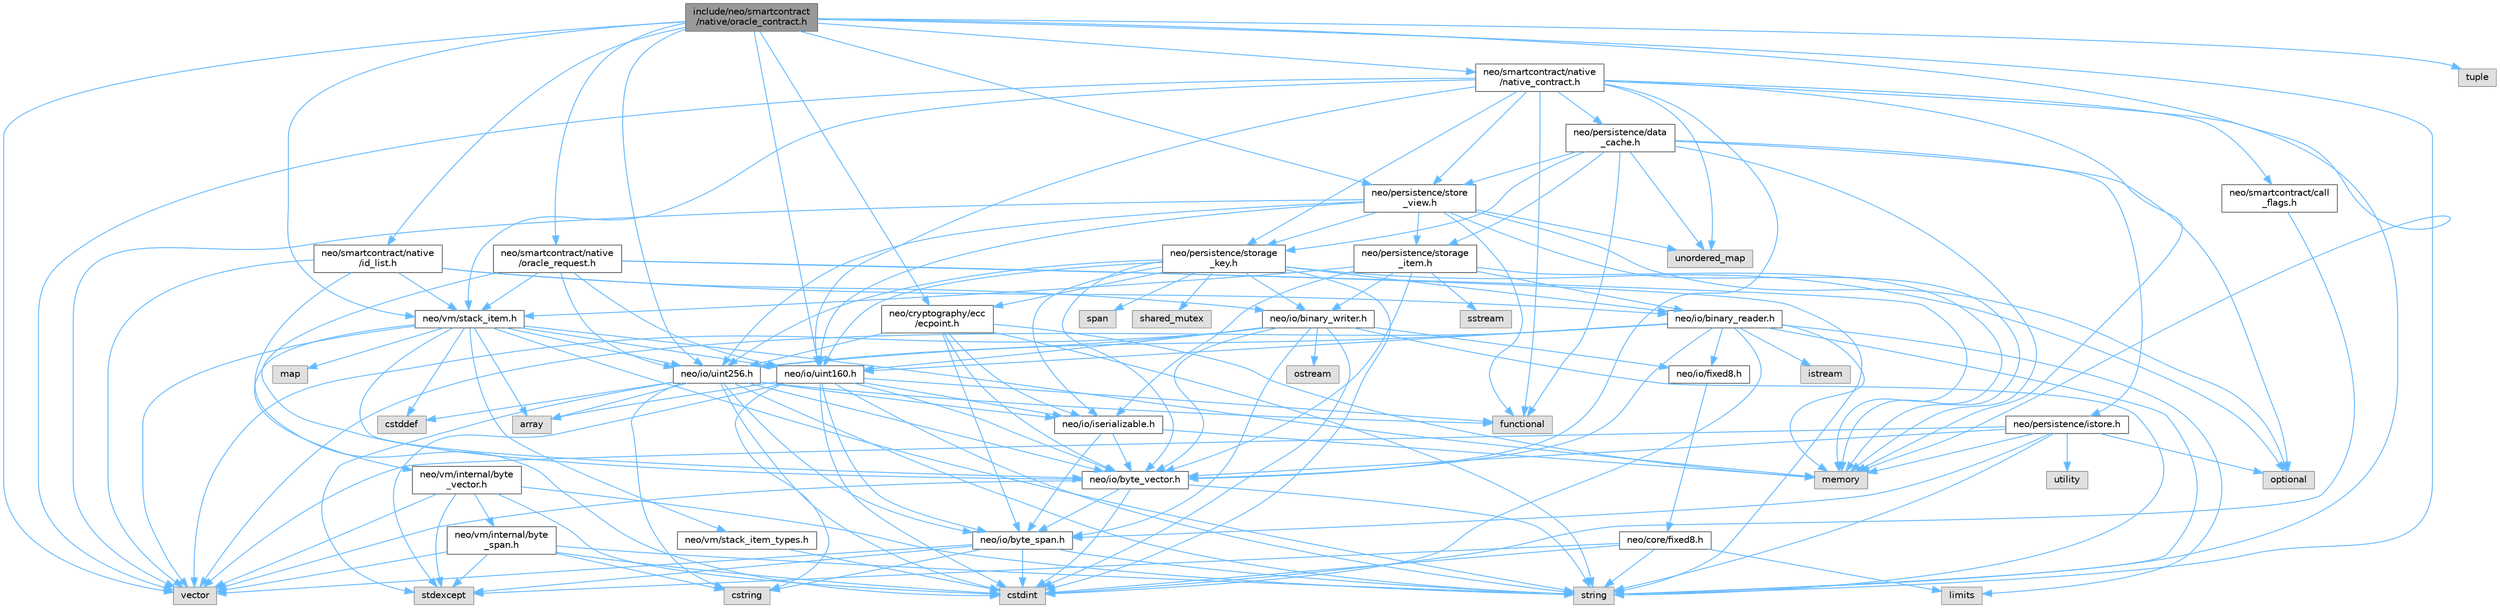 digraph "include/neo/smartcontract/native/oracle_contract.h"
{
 // LATEX_PDF_SIZE
  bgcolor="transparent";
  edge [fontname=Helvetica,fontsize=10,labelfontname=Helvetica,labelfontsize=10];
  node [fontname=Helvetica,fontsize=10,shape=box,height=0.2,width=0.4];
  Node1 [id="Node000001",label="include/neo/smartcontract\l/native/oracle_contract.h",height=0.2,width=0.4,color="gray40", fillcolor="grey60", style="filled", fontcolor="black",tooltip=" "];
  Node1 -> Node2 [id="edge1_Node000001_Node000002",color="steelblue1",style="solid",tooltip=" "];
  Node2 [id="Node000002",label="neo/cryptography/ecc\l/ecpoint.h",height=0.2,width=0.4,color="grey40", fillcolor="white", style="filled",URL="$ecpoint_8h.html",tooltip=" "];
  Node2 -> Node3 [id="edge2_Node000002_Node000003",color="steelblue1",style="solid",tooltip=" "];
  Node3 [id="Node000003",label="neo/io/byte_span.h",height=0.2,width=0.4,color="grey40", fillcolor="white", style="filled",URL="$io_2byte__span_8h.html",tooltip=" "];
  Node3 -> Node4 [id="edge3_Node000003_Node000004",color="steelblue1",style="solid",tooltip=" "];
  Node4 [id="Node000004",label="cstdint",height=0.2,width=0.4,color="grey60", fillcolor="#E0E0E0", style="filled",tooltip=" "];
  Node3 -> Node5 [id="edge4_Node000003_Node000005",color="steelblue1",style="solid",tooltip=" "];
  Node5 [id="Node000005",label="cstring",height=0.2,width=0.4,color="grey60", fillcolor="#E0E0E0", style="filled",tooltip=" "];
  Node3 -> Node6 [id="edge5_Node000003_Node000006",color="steelblue1",style="solid",tooltip=" "];
  Node6 [id="Node000006",label="stdexcept",height=0.2,width=0.4,color="grey60", fillcolor="#E0E0E0", style="filled",tooltip=" "];
  Node3 -> Node7 [id="edge6_Node000003_Node000007",color="steelblue1",style="solid",tooltip=" "];
  Node7 [id="Node000007",label="string",height=0.2,width=0.4,color="grey60", fillcolor="#E0E0E0", style="filled",tooltip=" "];
  Node3 -> Node8 [id="edge7_Node000003_Node000008",color="steelblue1",style="solid",tooltip=" "];
  Node8 [id="Node000008",label="vector",height=0.2,width=0.4,color="grey60", fillcolor="#E0E0E0", style="filled",tooltip=" "];
  Node2 -> Node9 [id="edge8_Node000002_Node000009",color="steelblue1",style="solid",tooltip=" "];
  Node9 [id="Node000009",label="neo/io/byte_vector.h",height=0.2,width=0.4,color="grey40", fillcolor="white", style="filled",URL="$io_2byte__vector_8h.html",tooltip=" "];
  Node9 -> Node3 [id="edge9_Node000009_Node000003",color="steelblue1",style="solid",tooltip=" "];
  Node9 -> Node4 [id="edge10_Node000009_Node000004",color="steelblue1",style="solid",tooltip=" "];
  Node9 -> Node7 [id="edge11_Node000009_Node000007",color="steelblue1",style="solid",tooltip=" "];
  Node9 -> Node8 [id="edge12_Node000009_Node000008",color="steelblue1",style="solid",tooltip=" "];
  Node2 -> Node10 [id="edge13_Node000002_Node000010",color="steelblue1",style="solid",tooltip=" "];
  Node10 [id="Node000010",label="neo/io/iserializable.h",height=0.2,width=0.4,color="grey40", fillcolor="white", style="filled",URL="$iserializable_8h.html",tooltip=" "];
  Node10 -> Node3 [id="edge14_Node000010_Node000003",color="steelblue1",style="solid",tooltip=" "];
  Node10 -> Node9 [id="edge15_Node000010_Node000009",color="steelblue1",style="solid",tooltip=" "];
  Node10 -> Node11 [id="edge16_Node000010_Node000011",color="steelblue1",style="solid",tooltip=" "];
  Node11 [id="Node000011",label="memory",height=0.2,width=0.4,color="grey60", fillcolor="#E0E0E0", style="filled",tooltip=" "];
  Node2 -> Node12 [id="edge17_Node000002_Node000012",color="steelblue1",style="solid",tooltip=" "];
  Node12 [id="Node000012",label="neo/io/uint256.h",height=0.2,width=0.4,color="grey40", fillcolor="white", style="filled",URL="$uint256_8h.html",tooltip=" "];
  Node12 -> Node3 [id="edge18_Node000012_Node000003",color="steelblue1",style="solid",tooltip=" "];
  Node12 -> Node9 [id="edge19_Node000012_Node000009",color="steelblue1",style="solid",tooltip=" "];
  Node12 -> Node10 [id="edge20_Node000012_Node000010",color="steelblue1",style="solid",tooltip=" "];
  Node12 -> Node13 [id="edge21_Node000012_Node000013",color="steelblue1",style="solid",tooltip=" "];
  Node13 [id="Node000013",label="array",height=0.2,width=0.4,color="grey60", fillcolor="#E0E0E0", style="filled",tooltip=" "];
  Node12 -> Node14 [id="edge22_Node000012_Node000014",color="steelblue1",style="solid",tooltip=" "];
  Node14 [id="Node000014",label="cstddef",height=0.2,width=0.4,color="grey60", fillcolor="#E0E0E0", style="filled",tooltip=" "];
  Node12 -> Node4 [id="edge23_Node000012_Node000004",color="steelblue1",style="solid",tooltip=" "];
  Node12 -> Node5 [id="edge24_Node000012_Node000005",color="steelblue1",style="solid",tooltip=" "];
  Node12 -> Node15 [id="edge25_Node000012_Node000015",color="steelblue1",style="solid",tooltip=" "];
  Node15 [id="Node000015",label="functional",height=0.2,width=0.4,color="grey60", fillcolor="#E0E0E0", style="filled",tooltip=" "];
  Node12 -> Node6 [id="edge26_Node000012_Node000006",color="steelblue1",style="solid",tooltip=" "];
  Node12 -> Node7 [id="edge27_Node000012_Node000007",color="steelblue1",style="solid",tooltip=" "];
  Node2 -> Node11 [id="edge28_Node000002_Node000011",color="steelblue1",style="solid",tooltip=" "];
  Node2 -> Node7 [id="edge29_Node000002_Node000007",color="steelblue1",style="solid",tooltip=" "];
  Node1 -> Node16 [id="edge30_Node000001_Node000016",color="steelblue1",style="solid",tooltip=" "];
  Node16 [id="Node000016",label="neo/io/uint160.h",height=0.2,width=0.4,color="grey40", fillcolor="white", style="filled",URL="$uint160_8h.html",tooltip=" "];
  Node16 -> Node3 [id="edge31_Node000016_Node000003",color="steelblue1",style="solid",tooltip=" "];
  Node16 -> Node9 [id="edge32_Node000016_Node000009",color="steelblue1",style="solid",tooltip=" "];
  Node16 -> Node10 [id="edge33_Node000016_Node000010",color="steelblue1",style="solid",tooltip=" "];
  Node16 -> Node13 [id="edge34_Node000016_Node000013",color="steelblue1",style="solid",tooltip=" "];
  Node16 -> Node4 [id="edge35_Node000016_Node000004",color="steelblue1",style="solid",tooltip=" "];
  Node16 -> Node5 [id="edge36_Node000016_Node000005",color="steelblue1",style="solid",tooltip=" "];
  Node16 -> Node15 [id="edge37_Node000016_Node000015",color="steelblue1",style="solid",tooltip=" "];
  Node16 -> Node6 [id="edge38_Node000016_Node000006",color="steelblue1",style="solid",tooltip=" "];
  Node16 -> Node7 [id="edge39_Node000016_Node000007",color="steelblue1",style="solid",tooltip=" "];
  Node1 -> Node12 [id="edge40_Node000001_Node000012",color="steelblue1",style="solid",tooltip=" "];
  Node1 -> Node17 [id="edge41_Node000001_Node000017",color="steelblue1",style="solid",tooltip=" "];
  Node17 [id="Node000017",label="neo/persistence/store\l_view.h",height=0.2,width=0.4,color="grey40", fillcolor="white", style="filled",URL="$store__view_8h.html",tooltip=" "];
  Node17 -> Node16 [id="edge42_Node000017_Node000016",color="steelblue1",style="solid",tooltip=" "];
  Node17 -> Node12 [id="edge43_Node000017_Node000012",color="steelblue1",style="solid",tooltip=" "];
  Node17 -> Node18 [id="edge44_Node000017_Node000018",color="steelblue1",style="solid",tooltip=" "];
  Node18 [id="Node000018",label="neo/persistence/storage\l_item.h",height=0.2,width=0.4,color="grey40", fillcolor="white", style="filled",URL="$persistence_2storage__item_8h.html",tooltip=" "];
  Node18 -> Node19 [id="edge45_Node000018_Node000019",color="steelblue1",style="solid",tooltip=" "];
  Node19 [id="Node000019",label="neo/io/binary_reader.h",height=0.2,width=0.4,color="grey40", fillcolor="white", style="filled",URL="$binary__reader_8h.html",tooltip=" "];
  Node19 -> Node9 [id="edge46_Node000019_Node000009",color="steelblue1",style="solid",tooltip=" "];
  Node19 -> Node20 [id="edge47_Node000019_Node000020",color="steelblue1",style="solid",tooltip=" "];
  Node20 [id="Node000020",label="neo/io/fixed8.h",height=0.2,width=0.4,color="grey40", fillcolor="white", style="filled",URL="$io_2fixed8_8h.html",tooltip=" "];
  Node20 -> Node21 [id="edge48_Node000020_Node000021",color="steelblue1",style="solid",tooltip=" "];
  Node21 [id="Node000021",label="neo/core/fixed8.h",height=0.2,width=0.4,color="grey40", fillcolor="white", style="filled",URL="$core_2fixed8_8h.html",tooltip=" "];
  Node21 -> Node4 [id="edge49_Node000021_Node000004",color="steelblue1",style="solid",tooltip=" "];
  Node21 -> Node22 [id="edge50_Node000021_Node000022",color="steelblue1",style="solid",tooltip=" "];
  Node22 [id="Node000022",label="limits",height=0.2,width=0.4,color="grey60", fillcolor="#E0E0E0", style="filled",tooltip=" "];
  Node21 -> Node6 [id="edge51_Node000021_Node000006",color="steelblue1",style="solid",tooltip=" "];
  Node21 -> Node7 [id="edge52_Node000021_Node000007",color="steelblue1",style="solid",tooltip=" "];
  Node19 -> Node16 [id="edge53_Node000019_Node000016",color="steelblue1",style="solid",tooltip=" "];
  Node19 -> Node12 [id="edge54_Node000019_Node000012",color="steelblue1",style="solid",tooltip=" "];
  Node19 -> Node4 [id="edge55_Node000019_Node000004",color="steelblue1",style="solid",tooltip=" "];
  Node19 -> Node23 [id="edge56_Node000019_Node000023",color="steelblue1",style="solid",tooltip=" "];
  Node23 [id="Node000023",label="istream",height=0.2,width=0.4,color="grey60", fillcolor="#E0E0E0", style="filled",tooltip=" "];
  Node19 -> Node22 [id="edge57_Node000019_Node000022",color="steelblue1",style="solid",tooltip=" "];
  Node19 -> Node11 [id="edge58_Node000019_Node000011",color="steelblue1",style="solid",tooltip=" "];
  Node19 -> Node7 [id="edge59_Node000019_Node000007",color="steelblue1",style="solid",tooltip=" "];
  Node19 -> Node8 [id="edge60_Node000019_Node000008",color="steelblue1",style="solid",tooltip=" "];
  Node18 -> Node24 [id="edge61_Node000018_Node000024",color="steelblue1",style="solid",tooltip=" "];
  Node24 [id="Node000024",label="neo/io/binary_writer.h",height=0.2,width=0.4,color="grey40", fillcolor="white", style="filled",URL="$binary__writer_8h.html",tooltip=" "];
  Node24 -> Node3 [id="edge62_Node000024_Node000003",color="steelblue1",style="solid",tooltip=" "];
  Node24 -> Node9 [id="edge63_Node000024_Node000009",color="steelblue1",style="solid",tooltip=" "];
  Node24 -> Node20 [id="edge64_Node000024_Node000020",color="steelblue1",style="solid",tooltip=" "];
  Node24 -> Node16 [id="edge65_Node000024_Node000016",color="steelblue1",style="solid",tooltip=" "];
  Node24 -> Node12 [id="edge66_Node000024_Node000012",color="steelblue1",style="solid",tooltip=" "];
  Node24 -> Node4 [id="edge67_Node000024_Node000004",color="steelblue1",style="solid",tooltip=" "];
  Node24 -> Node25 [id="edge68_Node000024_Node000025",color="steelblue1",style="solid",tooltip=" "];
  Node25 [id="Node000025",label="ostream",height=0.2,width=0.4,color="grey60", fillcolor="#E0E0E0", style="filled",tooltip=" "];
  Node24 -> Node7 [id="edge69_Node000024_Node000007",color="steelblue1",style="solid",tooltip=" "];
  Node24 -> Node8 [id="edge70_Node000024_Node000008",color="steelblue1",style="solid",tooltip=" "];
  Node18 -> Node9 [id="edge71_Node000018_Node000009",color="steelblue1",style="solid",tooltip=" "];
  Node18 -> Node10 [id="edge72_Node000018_Node000010",color="steelblue1",style="solid",tooltip=" "];
  Node18 -> Node26 [id="edge73_Node000018_Node000026",color="steelblue1",style="solid",tooltip=" "];
  Node26 [id="Node000026",label="neo/vm/stack_item.h",height=0.2,width=0.4,color="grey40", fillcolor="white", style="filled",URL="$stack__item_8h.html",tooltip=" "];
  Node26 -> Node9 [id="edge74_Node000026_Node000009",color="steelblue1",style="solid",tooltip=" "];
  Node26 -> Node16 [id="edge75_Node000026_Node000016",color="steelblue1",style="solid",tooltip=" "];
  Node26 -> Node12 [id="edge76_Node000026_Node000012",color="steelblue1",style="solid",tooltip=" "];
  Node26 -> Node27 [id="edge77_Node000026_Node000027",color="steelblue1",style="solid",tooltip=" "];
  Node27 [id="Node000027",label="neo/vm/internal/byte\l_vector.h",height=0.2,width=0.4,color="grey40", fillcolor="white", style="filled",URL="$vm_2internal_2byte__vector_8h.html",tooltip=" "];
  Node27 -> Node28 [id="edge78_Node000027_Node000028",color="steelblue1",style="solid",tooltip=" "];
  Node28 [id="Node000028",label="neo/vm/internal/byte\l_span.h",height=0.2,width=0.4,color="grey40", fillcolor="white", style="filled",URL="$vm_2internal_2byte__span_8h.html",tooltip=" "];
  Node28 -> Node4 [id="edge79_Node000028_Node000004",color="steelblue1",style="solid",tooltip=" "];
  Node28 -> Node5 [id="edge80_Node000028_Node000005",color="steelblue1",style="solid",tooltip=" "];
  Node28 -> Node6 [id="edge81_Node000028_Node000006",color="steelblue1",style="solid",tooltip=" "];
  Node28 -> Node7 [id="edge82_Node000028_Node000007",color="steelblue1",style="solid",tooltip=" "];
  Node28 -> Node8 [id="edge83_Node000028_Node000008",color="steelblue1",style="solid",tooltip=" "];
  Node27 -> Node4 [id="edge84_Node000027_Node000004",color="steelblue1",style="solid",tooltip=" "];
  Node27 -> Node6 [id="edge85_Node000027_Node000006",color="steelblue1",style="solid",tooltip=" "];
  Node27 -> Node7 [id="edge86_Node000027_Node000007",color="steelblue1",style="solid",tooltip=" "];
  Node27 -> Node8 [id="edge87_Node000027_Node000008",color="steelblue1",style="solid",tooltip=" "];
  Node26 -> Node29 [id="edge88_Node000026_Node000029",color="steelblue1",style="solid",tooltip=" "];
  Node29 [id="Node000029",label="neo/vm/stack_item_types.h",height=0.2,width=0.4,color="grey40", fillcolor="white", style="filled",URL="$stack__item__types_8h.html",tooltip=" "];
  Node29 -> Node4 [id="edge89_Node000029_Node000004",color="steelblue1",style="solid",tooltip=" "];
  Node26 -> Node13 [id="edge90_Node000026_Node000013",color="steelblue1",style="solid",tooltip=" "];
  Node26 -> Node14 [id="edge91_Node000026_Node000014",color="steelblue1",style="solid",tooltip=" "];
  Node26 -> Node30 [id="edge92_Node000026_Node000030",color="steelblue1",style="solid",tooltip=" "];
  Node30 [id="Node000030",label="map",height=0.2,width=0.4,color="grey60", fillcolor="#E0E0E0", style="filled",tooltip=" "];
  Node26 -> Node11 [id="edge93_Node000026_Node000011",color="steelblue1",style="solid",tooltip=" "];
  Node26 -> Node7 [id="edge94_Node000026_Node000007",color="steelblue1",style="solid",tooltip=" "];
  Node26 -> Node8 [id="edge95_Node000026_Node000008",color="steelblue1",style="solid",tooltip=" "];
  Node18 -> Node11 [id="edge96_Node000018_Node000011",color="steelblue1",style="solid",tooltip=" "];
  Node18 -> Node31 [id="edge97_Node000018_Node000031",color="steelblue1",style="solid",tooltip=" "];
  Node31 [id="Node000031",label="sstream",height=0.2,width=0.4,color="grey60", fillcolor="#E0E0E0", style="filled",tooltip=" "];
  Node17 -> Node32 [id="edge98_Node000017_Node000032",color="steelblue1",style="solid",tooltip=" "];
  Node32 [id="Node000032",label="neo/persistence/storage\l_key.h",height=0.2,width=0.4,color="grey40", fillcolor="white", style="filled",URL="$persistence_2storage__key_8h.html",tooltip=" "];
  Node32 -> Node2 [id="edge99_Node000032_Node000002",color="steelblue1",style="solid",tooltip=" "];
  Node32 -> Node19 [id="edge100_Node000032_Node000019",color="steelblue1",style="solid",tooltip=" "];
  Node32 -> Node24 [id="edge101_Node000032_Node000024",color="steelblue1",style="solid",tooltip=" "];
  Node32 -> Node9 [id="edge102_Node000032_Node000009",color="steelblue1",style="solid",tooltip=" "];
  Node32 -> Node10 [id="edge103_Node000032_Node000010",color="steelblue1",style="solid",tooltip=" "];
  Node32 -> Node16 [id="edge104_Node000032_Node000016",color="steelblue1",style="solid",tooltip=" "];
  Node32 -> Node12 [id="edge105_Node000032_Node000012",color="steelblue1",style="solid",tooltip=" "];
  Node32 -> Node4 [id="edge106_Node000032_Node000004",color="steelblue1",style="solid",tooltip=" "];
  Node32 -> Node33 [id="edge107_Node000032_Node000033",color="steelblue1",style="solid",tooltip=" "];
  Node33 [id="Node000033",label="optional",height=0.2,width=0.4,color="grey60", fillcolor="#E0E0E0", style="filled",tooltip=" "];
  Node32 -> Node34 [id="edge108_Node000032_Node000034",color="steelblue1",style="solid",tooltip=" "];
  Node34 [id="Node000034",label="shared_mutex",height=0.2,width=0.4,color="grey60", fillcolor="#E0E0E0", style="filled",tooltip=" "];
  Node32 -> Node35 [id="edge109_Node000032_Node000035",color="steelblue1",style="solid",tooltip=" "];
  Node35 [id="Node000035",label="span",height=0.2,width=0.4,color="grey60", fillcolor="#E0E0E0", style="filled",tooltip=" "];
  Node17 -> Node15 [id="edge110_Node000017_Node000015",color="steelblue1",style="solid",tooltip=" "];
  Node17 -> Node11 [id="edge111_Node000017_Node000011",color="steelblue1",style="solid",tooltip=" "];
  Node17 -> Node33 [id="edge112_Node000017_Node000033",color="steelblue1",style="solid",tooltip=" "];
  Node17 -> Node36 [id="edge113_Node000017_Node000036",color="steelblue1",style="solid",tooltip=" "];
  Node36 [id="Node000036",label="unordered_map",height=0.2,width=0.4,color="grey60", fillcolor="#E0E0E0", style="filled",tooltip=" "];
  Node17 -> Node8 [id="edge114_Node000017_Node000008",color="steelblue1",style="solid",tooltip=" "];
  Node1 -> Node37 [id="edge115_Node000001_Node000037",color="steelblue1",style="solid",tooltip=" "];
  Node37 [id="Node000037",label="neo/smartcontract/native\l/id_list.h",height=0.2,width=0.4,color="grey40", fillcolor="white", style="filled",URL="$id__list_8h.html",tooltip=" "];
  Node37 -> Node19 [id="edge116_Node000037_Node000019",color="steelblue1",style="solid",tooltip=" "];
  Node37 -> Node24 [id="edge117_Node000037_Node000024",color="steelblue1",style="solid",tooltip=" "];
  Node37 -> Node26 [id="edge118_Node000037_Node000026",color="steelblue1",style="solid",tooltip=" "];
  Node37 -> Node4 [id="edge119_Node000037_Node000004",color="steelblue1",style="solid",tooltip=" "];
  Node37 -> Node8 [id="edge120_Node000037_Node000008",color="steelblue1",style="solid",tooltip=" "];
  Node1 -> Node38 [id="edge121_Node000001_Node000038",color="steelblue1",style="solid",tooltip=" "];
  Node38 [id="Node000038",label="neo/smartcontract/native\l/native_contract.h",height=0.2,width=0.4,color="grey40", fillcolor="white", style="filled",URL="$native_2native__contract_8h.html",tooltip=" "];
  Node38 -> Node9 [id="edge122_Node000038_Node000009",color="steelblue1",style="solid",tooltip=" "];
  Node38 -> Node16 [id="edge123_Node000038_Node000016",color="steelblue1",style="solid",tooltip=" "];
  Node38 -> Node39 [id="edge124_Node000038_Node000039",color="steelblue1",style="solid",tooltip=" "];
  Node39 [id="Node000039",label="neo/persistence/data\l_cache.h",height=0.2,width=0.4,color="grey40", fillcolor="white", style="filled",URL="$data__cache_8h.html",tooltip=" "];
  Node39 -> Node40 [id="edge125_Node000039_Node000040",color="steelblue1",style="solid",tooltip=" "];
  Node40 [id="Node000040",label="neo/persistence/istore.h",height=0.2,width=0.4,color="grey40", fillcolor="white", style="filled",URL="$istore_8h.html",tooltip=" "];
  Node40 -> Node3 [id="edge126_Node000040_Node000003",color="steelblue1",style="solid",tooltip=" "];
  Node40 -> Node9 [id="edge127_Node000040_Node000009",color="steelblue1",style="solid",tooltip=" "];
  Node40 -> Node11 [id="edge128_Node000040_Node000011",color="steelblue1",style="solid",tooltip=" "];
  Node40 -> Node33 [id="edge129_Node000040_Node000033",color="steelblue1",style="solid",tooltip=" "];
  Node40 -> Node7 [id="edge130_Node000040_Node000007",color="steelblue1",style="solid",tooltip=" "];
  Node40 -> Node41 [id="edge131_Node000040_Node000041",color="steelblue1",style="solid",tooltip=" "];
  Node41 [id="Node000041",label="utility",height=0.2,width=0.4,color="grey60", fillcolor="#E0E0E0", style="filled",tooltip=" "];
  Node40 -> Node8 [id="edge132_Node000040_Node000008",color="steelblue1",style="solid",tooltip=" "];
  Node39 -> Node18 [id="edge133_Node000039_Node000018",color="steelblue1",style="solid",tooltip=" "];
  Node39 -> Node32 [id="edge134_Node000039_Node000032",color="steelblue1",style="solid",tooltip=" "];
  Node39 -> Node17 [id="edge135_Node000039_Node000017",color="steelblue1",style="solid",tooltip=" "];
  Node39 -> Node15 [id="edge136_Node000039_Node000015",color="steelblue1",style="solid",tooltip=" "];
  Node39 -> Node11 [id="edge137_Node000039_Node000011",color="steelblue1",style="solid",tooltip=" "];
  Node39 -> Node33 [id="edge138_Node000039_Node000033",color="steelblue1",style="solid",tooltip=" "];
  Node39 -> Node36 [id="edge139_Node000039_Node000036",color="steelblue1",style="solid",tooltip=" "];
  Node38 -> Node32 [id="edge140_Node000038_Node000032",color="steelblue1",style="solid",tooltip=" "];
  Node38 -> Node17 [id="edge141_Node000038_Node000017",color="steelblue1",style="solid",tooltip=" "];
  Node38 -> Node42 [id="edge142_Node000038_Node000042",color="steelblue1",style="solid",tooltip=" "];
  Node42 [id="Node000042",label="neo/smartcontract/call\l_flags.h",height=0.2,width=0.4,color="grey40", fillcolor="white", style="filled",URL="$call__flags_8h.html",tooltip=" "];
  Node42 -> Node4 [id="edge143_Node000042_Node000004",color="steelblue1",style="solid",tooltip=" "];
  Node38 -> Node26 [id="edge144_Node000038_Node000026",color="steelblue1",style="solid",tooltip=" "];
  Node38 -> Node15 [id="edge145_Node000038_Node000015",color="steelblue1",style="solid",tooltip=" "];
  Node38 -> Node11 [id="edge146_Node000038_Node000011",color="steelblue1",style="solid",tooltip=" "];
  Node38 -> Node7 [id="edge147_Node000038_Node000007",color="steelblue1",style="solid",tooltip=" "];
  Node38 -> Node36 [id="edge148_Node000038_Node000036",color="steelblue1",style="solid",tooltip=" "];
  Node38 -> Node8 [id="edge149_Node000038_Node000008",color="steelblue1",style="solid",tooltip=" "];
  Node1 -> Node43 [id="edge150_Node000001_Node000043",color="steelblue1",style="solid",tooltip=" "];
  Node43 [id="Node000043",label="neo/smartcontract/native\l/oracle_request.h",height=0.2,width=0.4,color="grey40", fillcolor="white", style="filled",URL="$oracle__request_8h.html",tooltip=" "];
  Node43 -> Node9 [id="edge151_Node000043_Node000009",color="steelblue1",style="solid",tooltip=" "];
  Node43 -> Node16 [id="edge152_Node000043_Node000016",color="steelblue1",style="solid",tooltip=" "];
  Node43 -> Node12 [id="edge153_Node000043_Node000012",color="steelblue1",style="solid",tooltip=" "];
  Node43 -> Node26 [id="edge154_Node000043_Node000026",color="steelblue1",style="solid",tooltip=" "];
  Node43 -> Node11 [id="edge155_Node000043_Node000011",color="steelblue1",style="solid",tooltip=" "];
  Node43 -> Node7 [id="edge156_Node000043_Node000007",color="steelblue1",style="solid",tooltip=" "];
  Node1 -> Node26 [id="edge157_Node000001_Node000026",color="steelblue1",style="solid",tooltip=" "];
  Node1 -> Node11 [id="edge158_Node000001_Node000011",color="steelblue1",style="solid",tooltip=" "];
  Node1 -> Node7 [id="edge159_Node000001_Node000007",color="steelblue1",style="solid",tooltip=" "];
  Node1 -> Node44 [id="edge160_Node000001_Node000044",color="steelblue1",style="solid",tooltip=" "];
  Node44 [id="Node000044",label="tuple",height=0.2,width=0.4,color="grey60", fillcolor="#E0E0E0", style="filled",tooltip=" "];
  Node1 -> Node8 [id="edge161_Node000001_Node000008",color="steelblue1",style="solid",tooltip=" "];
}
